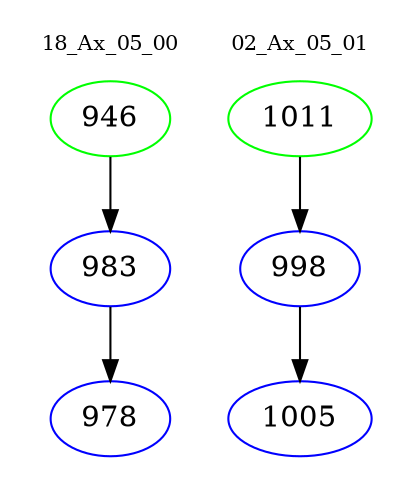 digraph{
subgraph cluster_0 {
color = white
label = "18_Ax_05_00";
fontsize=10;
T0_946 [label="946", color="green"]
T0_946 -> T0_983 [color="black"]
T0_983 [label="983", color="blue"]
T0_983 -> T0_978 [color="black"]
T0_978 [label="978", color="blue"]
}
subgraph cluster_1 {
color = white
label = "02_Ax_05_01";
fontsize=10;
T1_1011 [label="1011", color="green"]
T1_1011 -> T1_998 [color="black"]
T1_998 [label="998", color="blue"]
T1_998 -> T1_1005 [color="black"]
T1_1005 [label="1005", color="blue"]
}
}
